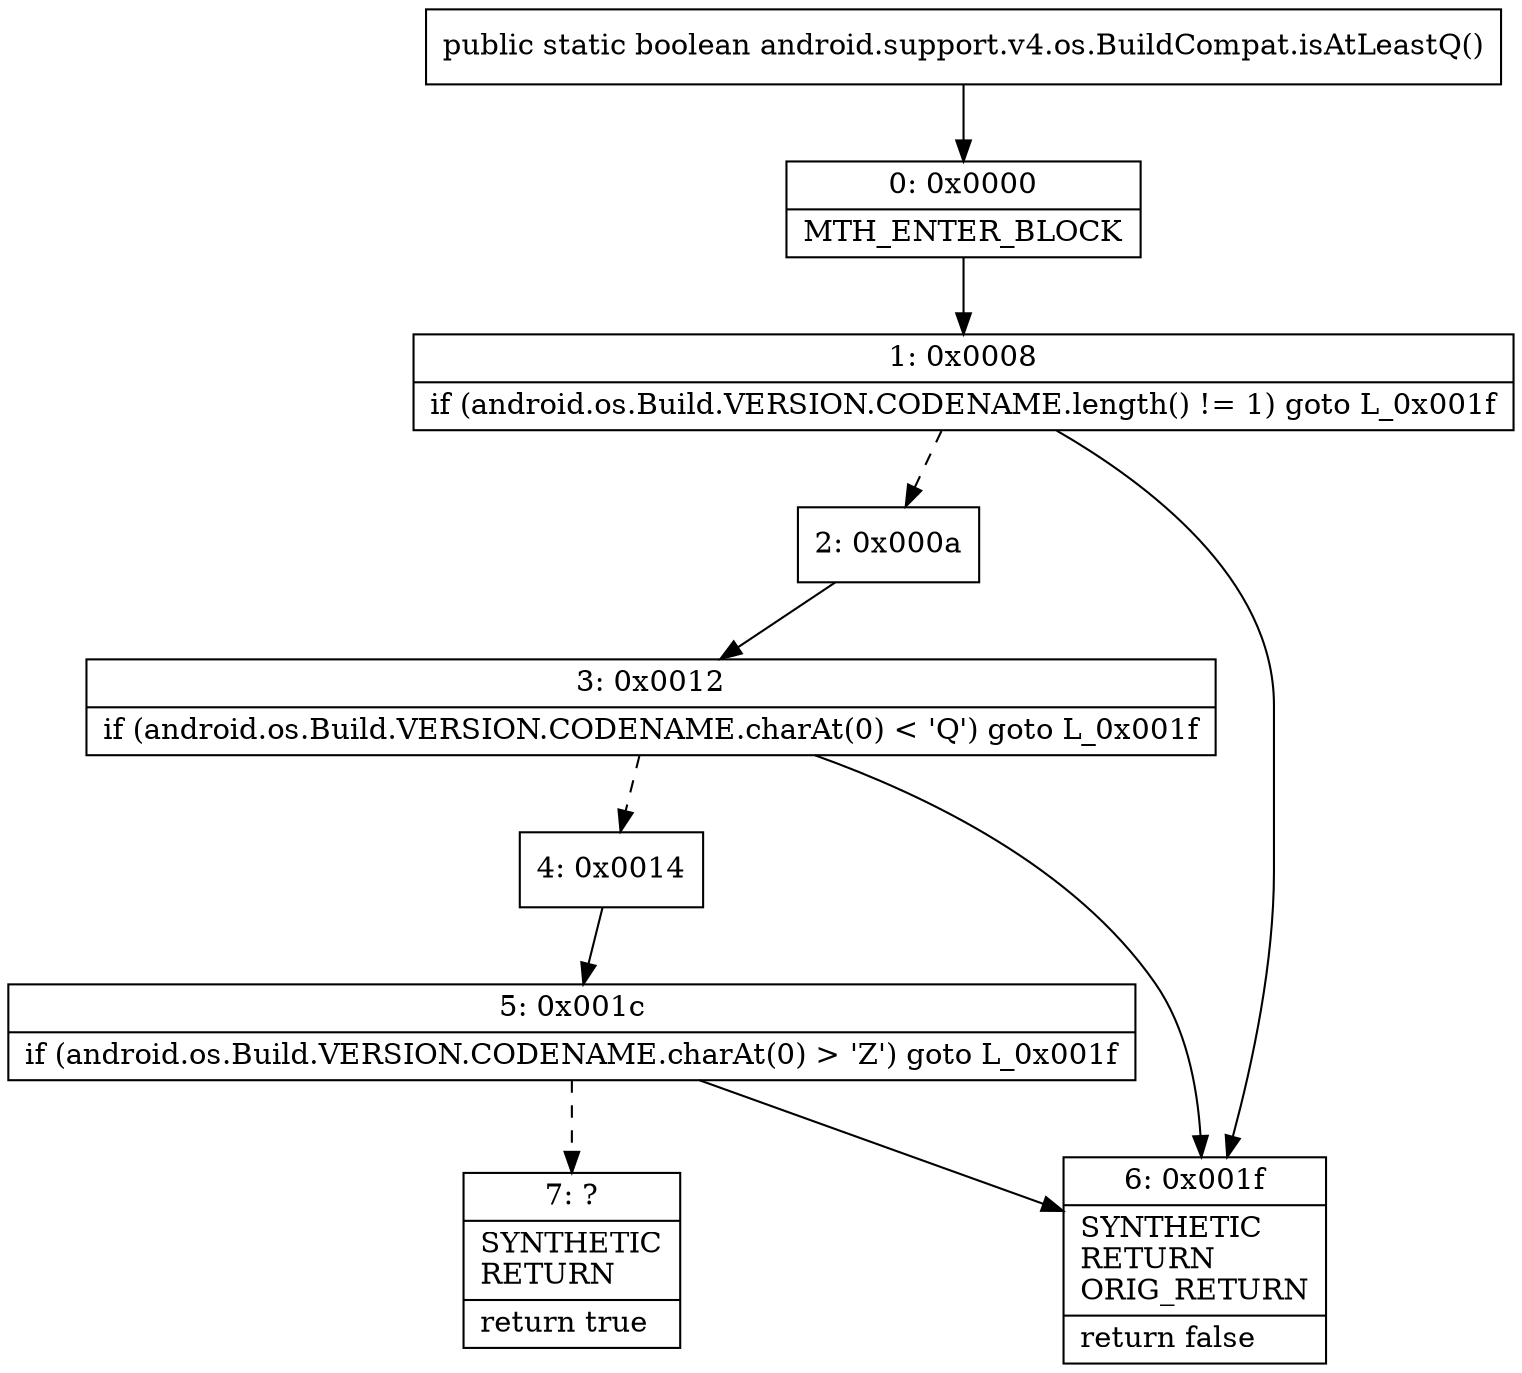 digraph "CFG forandroid.support.v4.os.BuildCompat.isAtLeastQ()Z" {
Node_0 [shape=record,label="{0\:\ 0x0000|MTH_ENTER_BLOCK\l}"];
Node_1 [shape=record,label="{1\:\ 0x0008|if (android.os.Build.VERSION.CODENAME.length() != 1) goto L_0x001f\l}"];
Node_2 [shape=record,label="{2\:\ 0x000a}"];
Node_3 [shape=record,label="{3\:\ 0x0012|if (android.os.Build.VERSION.CODENAME.charAt(0) \< 'Q') goto L_0x001f\l}"];
Node_4 [shape=record,label="{4\:\ 0x0014}"];
Node_5 [shape=record,label="{5\:\ 0x001c|if (android.os.Build.VERSION.CODENAME.charAt(0) \> 'Z') goto L_0x001f\l}"];
Node_6 [shape=record,label="{6\:\ 0x001f|SYNTHETIC\lRETURN\lORIG_RETURN\l|return false\l}"];
Node_7 [shape=record,label="{7\:\ ?|SYNTHETIC\lRETURN\l|return true\l}"];
MethodNode[shape=record,label="{public static boolean android.support.v4.os.BuildCompat.isAtLeastQ() }"];
MethodNode -> Node_0;
Node_0 -> Node_1;
Node_1 -> Node_2[style=dashed];
Node_1 -> Node_6;
Node_2 -> Node_3;
Node_3 -> Node_4[style=dashed];
Node_3 -> Node_6;
Node_4 -> Node_5;
Node_5 -> Node_6;
Node_5 -> Node_7[style=dashed];
}

